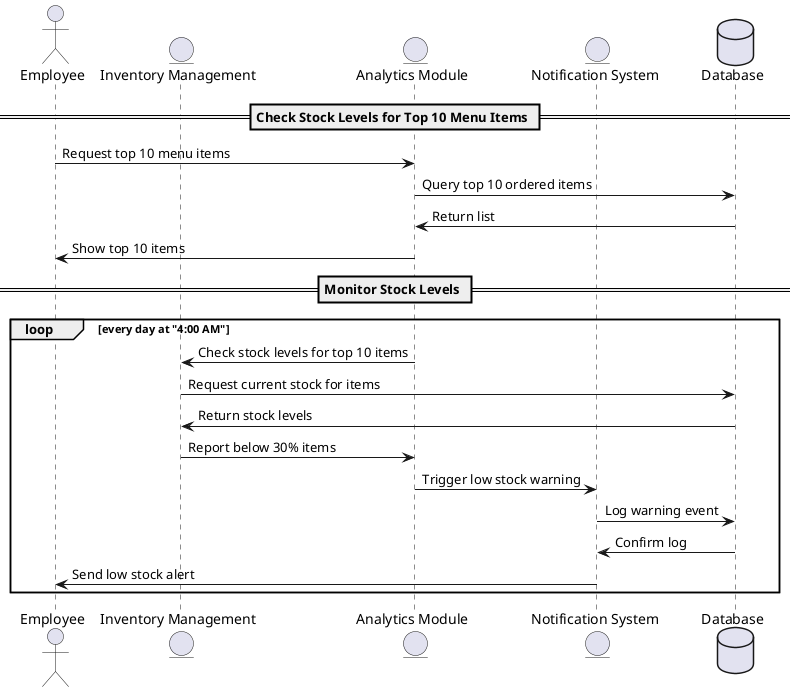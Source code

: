 @startuml
actor Employee as emp
entity "Inventory Management" as inv
entity "Analytics Module" as analytics
entity "Notification System" as notifSystem
database "Database" as db

== Check Stock Levels for Top 10 Menu Items ==
emp -> analytics: Request top 10 menu items
analytics -> db: Query top 10 ordered items
db -> analytics: Return list
analytics -> emp: Show top 10 items

== Monitor Stock Levels ==
loop every day at "4:00 AM"
    analytics -> inv: Check stock levels for top 10 items
    inv -> db: Request current stock for items
    db -> inv: Return stock levels
    inv -> analytics: Report below 30% items
    analytics -> notifSystem: Trigger low stock warning
    notifSystem -> db: Log warning event
    db -> notifSystem: Confirm log
    notifSystem -> emp: Send low stock alert
end
@enduml